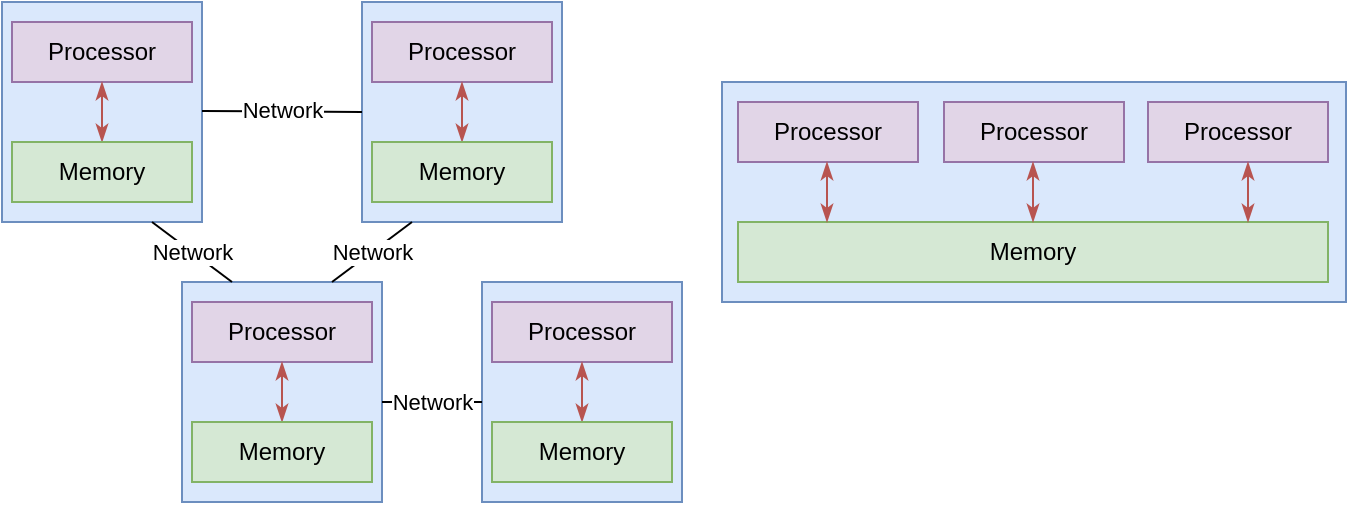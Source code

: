 <mxfile version="14.1.1" type="device"><diagram id="_4ynigIkMvlnFGrPhYSI" name="Page-1"><mxGraphModel dx="1351" dy="753" grid="1" gridSize="10" guides="1" tooltips="1" connect="1" arrows="1" fold="1" page="1" pageScale="1" pageWidth="850" pageHeight="1100" math="0" shadow="0"><root><mxCell id="0"/><mxCell id="1" parent="0"/><mxCell id="Jv2uX37D4kvMXwQDowyL-17" value="" style="rounded=0;whiteSpace=wrap;html=1;fillColor=#dae8fc;strokeColor=#6c8ebf;" vertex="1" parent="1"><mxGeometry x="210" y="40" width="100" height="110" as="geometry"/></mxCell><mxCell id="Jv2uX37D4kvMXwQDowyL-18" value="Processor" style="rounded=0;whiteSpace=wrap;html=1;fillColor=#e1d5e7;strokeColor=#9673a6;" vertex="1" parent="1"><mxGeometry x="215" y="50" width="90" height="30" as="geometry"/></mxCell><mxCell id="Jv2uX37D4kvMXwQDowyL-19" value="" style="edgeStyle=orthogonalEdgeStyle;rounded=0;orthogonalLoop=1;jettySize=auto;html=1;endArrow=classicThin;endFill=1;startArrow=classicThin;startFill=1;fillColor=#f8cecc;strokeColor=#b85450;" edge="1" parent="1" source="Jv2uX37D4kvMXwQDowyL-20" target="Jv2uX37D4kvMXwQDowyL-18"><mxGeometry relative="1" as="geometry"/></mxCell><mxCell id="Jv2uX37D4kvMXwQDowyL-20" value="Memory" style="rounded=0;whiteSpace=wrap;html=1;fillColor=#d5e8d4;strokeColor=#82b366;" vertex="1" parent="1"><mxGeometry x="215" y="110" width="90" height="30" as="geometry"/></mxCell><mxCell id="Jv2uX37D4kvMXwQDowyL-38" value="" style="rounded=0;whiteSpace=wrap;html=1;fillColor=#dae8fc;strokeColor=#6c8ebf;" vertex="1" parent="1"><mxGeometry x="390" y="40" width="100" height="110" as="geometry"/></mxCell><mxCell id="Jv2uX37D4kvMXwQDowyL-39" value="Processor" style="rounded=0;whiteSpace=wrap;html=1;fillColor=#e1d5e7;strokeColor=#9673a6;" vertex="1" parent="1"><mxGeometry x="395" y="50" width="90" height="30" as="geometry"/></mxCell><mxCell id="Jv2uX37D4kvMXwQDowyL-40" value="" style="edgeStyle=orthogonalEdgeStyle;rounded=0;orthogonalLoop=1;jettySize=auto;html=1;endArrow=classicThin;endFill=1;startArrow=classicThin;startFill=1;fillColor=#f8cecc;strokeColor=#b85450;" edge="1" parent="1" source="Jv2uX37D4kvMXwQDowyL-41" target="Jv2uX37D4kvMXwQDowyL-39"><mxGeometry relative="1" as="geometry"/></mxCell><mxCell id="Jv2uX37D4kvMXwQDowyL-41" value="Memory" style="rounded=0;whiteSpace=wrap;html=1;fillColor=#d5e8d4;strokeColor=#82b366;" vertex="1" parent="1"><mxGeometry x="395" y="110" width="90" height="30" as="geometry"/></mxCell><mxCell id="Jv2uX37D4kvMXwQDowyL-42" value="" style="rounded=0;whiteSpace=wrap;html=1;fillColor=#dae8fc;strokeColor=#6c8ebf;" vertex="1" parent="1"><mxGeometry x="300" y="180" width="100" height="110" as="geometry"/></mxCell><mxCell id="Jv2uX37D4kvMXwQDowyL-43" value="Processor" style="rounded=0;whiteSpace=wrap;html=1;fillColor=#e1d5e7;strokeColor=#9673a6;" vertex="1" parent="1"><mxGeometry x="305" y="190" width="90" height="30" as="geometry"/></mxCell><mxCell id="Jv2uX37D4kvMXwQDowyL-44" value="" style="edgeStyle=orthogonalEdgeStyle;rounded=0;orthogonalLoop=1;jettySize=auto;html=1;endArrow=classicThin;endFill=1;startArrow=classicThin;startFill=1;fillColor=#f8cecc;strokeColor=#b85450;" edge="1" parent="1" source="Jv2uX37D4kvMXwQDowyL-45" target="Jv2uX37D4kvMXwQDowyL-43"><mxGeometry relative="1" as="geometry"/></mxCell><mxCell id="Jv2uX37D4kvMXwQDowyL-45" value="Memory" style="rounded=0;whiteSpace=wrap;html=1;fillColor=#d5e8d4;strokeColor=#82b366;" vertex="1" parent="1"><mxGeometry x="305" y="250" width="90" height="30" as="geometry"/></mxCell><mxCell id="Jv2uX37D4kvMXwQDowyL-47" value="" style="endArrow=none;html=1;entryX=0;entryY=0.5;entryDx=0;entryDy=0;" edge="1" parent="1" target="Jv2uX37D4kvMXwQDowyL-38"><mxGeometry width="50" height="50" relative="1" as="geometry"><mxPoint x="310" y="94.5" as="sourcePoint"/><mxPoint x="380" y="94.5" as="targetPoint"/></mxGeometry></mxCell><mxCell id="Jv2uX37D4kvMXwQDowyL-65" value="Network" style="edgeLabel;html=1;align=center;verticalAlign=middle;resizable=0;points=[];" vertex="1" connectable="0" parent="Jv2uX37D4kvMXwQDowyL-47"><mxGeometry x="0.106" y="-3" relative="1" as="geometry"><mxPoint x="-4" y="-4" as="offset"/></mxGeometry></mxCell><mxCell id="Jv2uX37D4kvMXwQDowyL-48" value="" style="endArrow=none;html=1;exitX=0.25;exitY=1;exitDx=0;exitDy=0;entryX=0.75;entryY=0;entryDx=0;entryDy=0;" edge="1" parent="1" source="Jv2uX37D4kvMXwQDowyL-38" target="Jv2uX37D4kvMXwQDowyL-42"><mxGeometry width="50" height="50" relative="1" as="geometry"><mxPoint x="450" y="160" as="sourcePoint"/><mxPoint x="410" y="170" as="targetPoint"/></mxGeometry></mxCell><mxCell id="Jv2uX37D4kvMXwQDowyL-49" value="" style="endArrow=none;html=1;entryX=0.75;entryY=1;entryDx=0;entryDy=0;exitX=0.25;exitY=0;exitDx=0;exitDy=0;" edge="1" parent="1" source="Jv2uX37D4kvMXwQDowyL-42" target="Jv2uX37D4kvMXwQDowyL-17"><mxGeometry width="50" height="50" relative="1" as="geometry"><mxPoint x="450" y="160" as="sourcePoint"/><mxPoint x="500" y="110" as="targetPoint"/></mxGeometry></mxCell><mxCell id="Jv2uX37D4kvMXwQDowyL-50" value="" style="rounded=0;whiteSpace=wrap;html=1;fillColor=#dae8fc;strokeColor=#6c8ebf;" vertex="1" parent="1"><mxGeometry x="570" y="80" width="312" height="110" as="geometry"/></mxCell><mxCell id="Jv2uX37D4kvMXwQDowyL-51" value="Processor" style="rounded=0;whiteSpace=wrap;html=1;fillColor=#e1d5e7;strokeColor=#9673a6;" vertex="1" parent="1"><mxGeometry x="578" y="90" width="90" height="30" as="geometry"/></mxCell><mxCell id="Jv2uX37D4kvMXwQDowyL-53" value="Memory" style="rounded=0;whiteSpace=wrap;html=1;fillColor=#d5e8d4;strokeColor=#82b366;" vertex="1" parent="1"><mxGeometry x="578" y="150" width="295" height="30" as="geometry"/></mxCell><mxCell id="Jv2uX37D4kvMXwQDowyL-54" value="Processor" style="rounded=0;whiteSpace=wrap;html=1;fillColor=#e1d5e7;strokeColor=#9673a6;" vertex="1" parent="1"><mxGeometry x="681" y="90" width="90" height="30" as="geometry"/></mxCell><mxCell id="Jv2uX37D4kvMXwQDowyL-55" value="Processor" style="rounded=0;whiteSpace=wrap;html=1;fillColor=#e1d5e7;strokeColor=#9673a6;" vertex="1" parent="1"><mxGeometry x="783" y="90" width="90" height="30" as="geometry"/></mxCell><mxCell id="Jv2uX37D4kvMXwQDowyL-56" value="" style="edgeStyle=orthogonalEdgeStyle;rounded=0;orthogonalLoop=1;jettySize=auto;html=1;endArrow=classicThin;endFill=1;startArrow=classicThin;startFill=1;fillColor=#f8cecc;strokeColor=#b85450;" edge="1" parent="1"><mxGeometry relative="1" as="geometry"><mxPoint x="622.5" y="150" as="sourcePoint"/><mxPoint x="622.5" y="120" as="targetPoint"/></mxGeometry></mxCell><mxCell id="Jv2uX37D4kvMXwQDowyL-57" value="" style="edgeStyle=orthogonalEdgeStyle;rounded=0;orthogonalLoop=1;jettySize=auto;html=1;endArrow=classicThin;endFill=1;startArrow=classicThin;startFill=1;fillColor=#f8cecc;strokeColor=#b85450;" edge="1" parent="1"><mxGeometry relative="1" as="geometry"><mxPoint x="725.5" y="150" as="sourcePoint"/><mxPoint x="725.5" y="120" as="targetPoint"/></mxGeometry></mxCell><mxCell id="Jv2uX37D4kvMXwQDowyL-58" value="" style="edgeStyle=orthogonalEdgeStyle;rounded=0;orthogonalLoop=1;jettySize=auto;html=1;endArrow=classicThin;endFill=1;startArrow=classicThin;startFill=1;fillColor=#f8cecc;strokeColor=#b85450;" edge="1" parent="1"><mxGeometry relative="1" as="geometry"><mxPoint x="833" y="150" as="sourcePoint"/><mxPoint x="833" y="120" as="targetPoint"/></mxGeometry></mxCell><mxCell id="Jv2uX37D4kvMXwQDowyL-59" value="" style="rounded=0;whiteSpace=wrap;html=1;fillColor=#dae8fc;strokeColor=#6c8ebf;" vertex="1" parent="1"><mxGeometry x="450" y="180" width="100" height="110" as="geometry"/></mxCell><mxCell id="Jv2uX37D4kvMXwQDowyL-60" value="Processor" style="rounded=0;whiteSpace=wrap;html=1;fillColor=#e1d5e7;strokeColor=#9673a6;" vertex="1" parent="1"><mxGeometry x="455" y="190" width="90" height="30" as="geometry"/></mxCell><mxCell id="Jv2uX37D4kvMXwQDowyL-61" value="" style="edgeStyle=orthogonalEdgeStyle;rounded=0;orthogonalLoop=1;jettySize=auto;html=1;endArrow=classicThin;endFill=1;startArrow=classicThin;startFill=1;fillColor=#f8cecc;strokeColor=#b85450;" edge="1" parent="1" source="Jv2uX37D4kvMXwQDowyL-62" target="Jv2uX37D4kvMXwQDowyL-60"><mxGeometry relative="1" as="geometry"/></mxCell><mxCell id="Jv2uX37D4kvMXwQDowyL-62" value="Memory" style="rounded=0;whiteSpace=wrap;html=1;fillColor=#d5e8d4;strokeColor=#82b366;" vertex="1" parent="1"><mxGeometry x="455" y="250" width="90" height="30" as="geometry"/></mxCell><mxCell id="Jv2uX37D4kvMXwQDowyL-64" value="" style="endArrow=none;html=1;" edge="1" parent="1"><mxGeometry width="50" height="50" relative="1" as="geometry"><mxPoint x="400" y="240" as="sourcePoint"/><mxPoint x="450" y="240" as="targetPoint"/></mxGeometry></mxCell><mxCell id="Jv2uX37D4kvMXwQDowyL-66" value="Network" style="edgeLabel;html=1;align=center;verticalAlign=middle;resizable=0;points=[];" vertex="1" connectable="0" parent="1"><mxGeometry x="424.998" y="239.996" as="geometry"/></mxCell><mxCell id="Jv2uX37D4kvMXwQDowyL-67" value="Network" style="edgeLabel;html=1;align=center;verticalAlign=middle;resizable=0;points=[];" vertex="1" connectable="0" parent="1"><mxGeometry x="394.998" y="164.996" as="geometry"/></mxCell><mxCell id="Jv2uX37D4kvMXwQDowyL-68" value="Network" style="edgeLabel;html=1;align=center;verticalAlign=middle;resizable=0;points=[];" vertex="1" connectable="0" parent="1"><mxGeometry x="304.998" y="164.996" as="geometry"/></mxCell></root></mxGraphModel></diagram></mxfile>